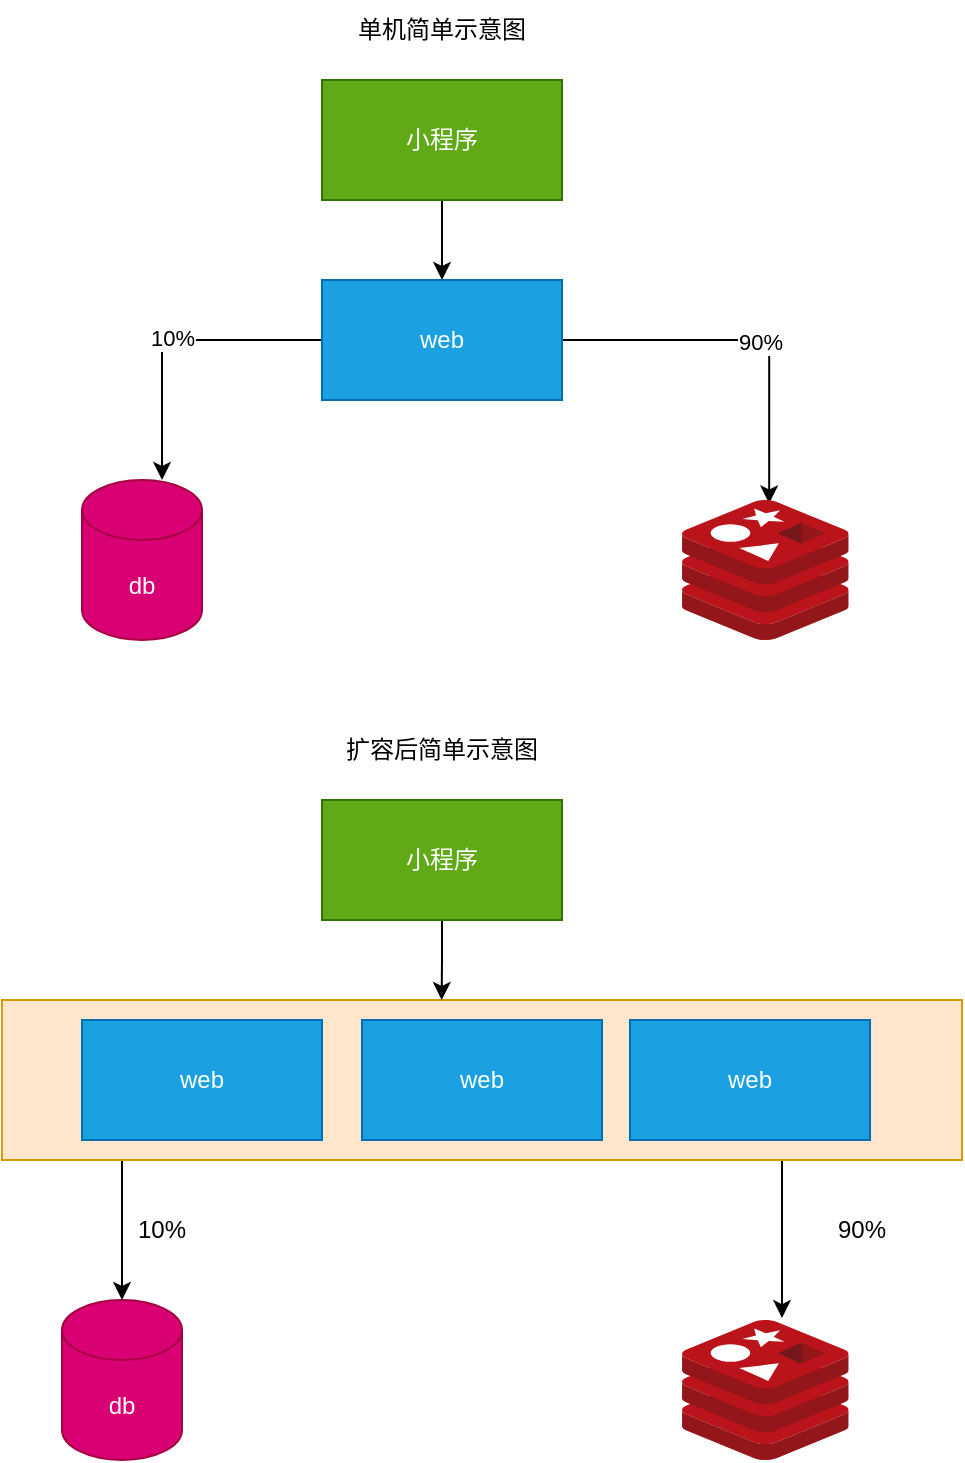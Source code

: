 <mxfile version="16.4.6" type="github">
  <diagram id="REx85cxThE-S5Ls0RKLB" name="Page-1">
    <mxGraphModel dx="1422" dy="762" grid="1" gridSize="10" guides="1" tooltips="1" connect="1" arrows="1" fold="1" page="1" pageScale="1" pageWidth="827" pageHeight="1169" math="0" shadow="0">
      <root>
        <mxCell id="0" />
        <mxCell id="1" parent="0" />
        <mxCell id="8Ab9fepXF7-iKCmWJqEk-32" style="edgeStyle=orthogonalEdgeStyle;rounded=0;orthogonalLoop=1;jettySize=auto;html=1;entryX=0.5;entryY=0;entryDx=0;entryDy=0;entryPerimeter=0;" edge="1" parent="1" source="8Ab9fepXF7-iKCmWJqEk-23" target="8Ab9fepXF7-iKCmWJqEk-21">
          <mxGeometry relative="1" as="geometry">
            <Array as="points">
              <mxPoint x="160" y="600" />
              <mxPoint x="160" y="600" />
            </Array>
          </mxGeometry>
        </mxCell>
        <mxCell id="8Ab9fepXF7-iKCmWJqEk-33" style="edgeStyle=orthogonalEdgeStyle;rounded=0;orthogonalLoop=1;jettySize=auto;html=1;entryX=0.6;entryY=-0.014;entryDx=0;entryDy=0;entryPerimeter=0;" edge="1" parent="1" source="8Ab9fepXF7-iKCmWJqEk-23" target="8Ab9fepXF7-iKCmWJqEk-29">
          <mxGeometry relative="1" as="geometry">
            <Array as="points">
              <mxPoint x="490" y="590" />
              <mxPoint x="490" y="590" />
            </Array>
          </mxGeometry>
        </mxCell>
        <mxCell id="8Ab9fepXF7-iKCmWJqEk-23" value="" style="rounded=0;whiteSpace=wrap;html=1;fillColor=#ffe6cc;strokeColor=#d79b00;" vertex="1" parent="1">
          <mxGeometry x="100" y="500" width="480" height="80" as="geometry" />
        </mxCell>
        <mxCell id="8Ab9fepXF7-iKCmWJqEk-1" value="单机简单示意图" style="text;html=1;strokeColor=none;fillColor=none;align=center;verticalAlign=middle;whiteSpace=wrap;rounded=0;" vertex="1" parent="1">
          <mxGeometry x="270" width="100" height="30" as="geometry" />
        </mxCell>
        <mxCell id="8Ab9fepXF7-iKCmWJqEk-12" style="edgeStyle=orthogonalEdgeStyle;rounded=0;orthogonalLoop=1;jettySize=auto;html=1;entryX=0.5;entryY=0;entryDx=0;entryDy=0;" edge="1" parent="1" source="8Ab9fepXF7-iKCmWJqEk-2" target="8Ab9fepXF7-iKCmWJqEk-3">
          <mxGeometry relative="1" as="geometry" />
        </mxCell>
        <mxCell id="8Ab9fepXF7-iKCmWJqEk-2" value="小程序" style="rounded=0;whiteSpace=wrap;html=1;fillColor=#60a917;strokeColor=#2D7600;fontColor=#ffffff;" vertex="1" parent="1">
          <mxGeometry x="260" y="40" width="120" height="60" as="geometry" />
        </mxCell>
        <mxCell id="8Ab9fepXF7-iKCmWJqEk-8" style="edgeStyle=orthogonalEdgeStyle;rounded=0;orthogonalLoop=1;jettySize=auto;html=1;entryX=0.667;entryY=0;entryDx=0;entryDy=0;entryPerimeter=0;" edge="1" parent="1" source="8Ab9fepXF7-iKCmWJqEk-3" target="8Ab9fepXF7-iKCmWJqEk-6">
          <mxGeometry relative="1" as="geometry" />
        </mxCell>
        <mxCell id="8Ab9fepXF7-iKCmWJqEk-10" value="10%" style="edgeLabel;html=1;align=center;verticalAlign=middle;resizable=0;points=[];" vertex="1" connectable="0" parent="8Ab9fepXF7-iKCmWJqEk-8">
          <mxGeometry y="-1" relative="1" as="geometry">
            <mxPoint as="offset" />
          </mxGeometry>
        </mxCell>
        <mxCell id="8Ab9fepXF7-iKCmWJqEk-9" style="edgeStyle=orthogonalEdgeStyle;rounded=0;orthogonalLoop=1;jettySize=auto;html=1;entryX=0.523;entryY=0.025;entryDx=0;entryDy=0;entryPerimeter=0;" edge="1" parent="1" source="8Ab9fepXF7-iKCmWJqEk-3" target="8Ab9fepXF7-iKCmWJqEk-7">
          <mxGeometry relative="1" as="geometry" />
        </mxCell>
        <mxCell id="8Ab9fepXF7-iKCmWJqEk-11" value="90%" style="edgeLabel;html=1;align=center;verticalAlign=middle;resizable=0;points=[];" vertex="1" connectable="0" parent="8Ab9fepXF7-iKCmWJqEk-9">
          <mxGeometry x="0.061" y="-1" relative="1" as="geometry">
            <mxPoint as="offset" />
          </mxGeometry>
        </mxCell>
        <mxCell id="8Ab9fepXF7-iKCmWJqEk-3" value="web" style="rounded=0;whiteSpace=wrap;html=1;fillColor=#1ba1e2;fontColor=#ffffff;strokeColor=#006EAF;" vertex="1" parent="1">
          <mxGeometry x="260" y="140" width="120" height="60" as="geometry" />
        </mxCell>
        <mxCell id="8Ab9fepXF7-iKCmWJqEk-6" value="db" style="shape=cylinder3;whiteSpace=wrap;html=1;boundedLbl=1;backgroundOutline=1;size=15;fillColor=#d80073;fontColor=#ffffff;strokeColor=#A50040;" vertex="1" parent="1">
          <mxGeometry x="140" y="240" width="60" height="80" as="geometry" />
        </mxCell>
        <mxCell id="8Ab9fepXF7-iKCmWJqEk-7" value="" style="sketch=0;aspect=fixed;html=1;points=[];align=center;image;fontSize=12;image=img/lib/mscae/Cache_Redis_Product.svg;" vertex="1" parent="1">
          <mxGeometry x="440" y="250" width="83.33" height="70" as="geometry" />
        </mxCell>
        <mxCell id="8Ab9fepXF7-iKCmWJqEk-13" value="扩容后简单示意图" style="text;html=1;strokeColor=none;fillColor=none;align=center;verticalAlign=middle;whiteSpace=wrap;rounded=0;" vertex="1" parent="1">
          <mxGeometry x="270" y="360" width="100" height="30" as="geometry" />
        </mxCell>
        <mxCell id="8Ab9fepXF7-iKCmWJqEk-31" style="edgeStyle=orthogonalEdgeStyle;rounded=0;orthogonalLoop=1;jettySize=auto;html=1;entryX=0.458;entryY=0;entryDx=0;entryDy=0;entryPerimeter=0;" edge="1" parent="1" source="8Ab9fepXF7-iKCmWJqEk-15" target="8Ab9fepXF7-iKCmWJqEk-23">
          <mxGeometry relative="1" as="geometry" />
        </mxCell>
        <mxCell id="8Ab9fepXF7-iKCmWJqEk-15" value="小程序" style="rounded=0;whiteSpace=wrap;html=1;fillColor=#60a917;strokeColor=#2D7600;fontColor=#ffffff;" vertex="1" parent="1">
          <mxGeometry x="260" y="400" width="120" height="60" as="geometry" />
        </mxCell>
        <mxCell id="8Ab9fepXF7-iKCmWJqEk-20" value="web" style="rounded=0;whiteSpace=wrap;html=1;fillColor=#1ba1e2;fontColor=#ffffff;strokeColor=#006EAF;" vertex="1" parent="1">
          <mxGeometry x="414" y="510" width="120" height="60" as="geometry" />
        </mxCell>
        <mxCell id="8Ab9fepXF7-iKCmWJqEk-21" value="db" style="shape=cylinder3;whiteSpace=wrap;html=1;boundedLbl=1;backgroundOutline=1;size=15;fillColor=#d80073;fontColor=#ffffff;strokeColor=#A50040;" vertex="1" parent="1">
          <mxGeometry x="130" y="650" width="60" height="80" as="geometry" />
        </mxCell>
        <mxCell id="8Ab9fepXF7-iKCmWJqEk-26" value="web" style="rounded=0;whiteSpace=wrap;html=1;fillColor=#1ba1e2;fontColor=#ffffff;strokeColor=#006EAF;" vertex="1" parent="1">
          <mxGeometry x="140" y="510" width="120" height="60" as="geometry" />
        </mxCell>
        <mxCell id="8Ab9fepXF7-iKCmWJqEk-25" value="web" style="rounded=0;whiteSpace=wrap;html=1;fillColor=#1ba1e2;fontColor=#ffffff;strokeColor=#006EAF;" vertex="1" parent="1">
          <mxGeometry x="280" y="510" width="120" height="60" as="geometry" />
        </mxCell>
        <mxCell id="8Ab9fepXF7-iKCmWJqEk-29" value="" style="sketch=0;aspect=fixed;html=1;points=[];align=center;image;fontSize=12;image=img/lib/mscae/Cache_Redis_Product.svg;" vertex="1" parent="1">
          <mxGeometry x="440" y="660" width="83.33" height="70" as="geometry" />
        </mxCell>
        <mxCell id="8Ab9fepXF7-iKCmWJqEk-34" value="10%" style="text;html=1;strokeColor=none;fillColor=none;align=center;verticalAlign=middle;whiteSpace=wrap;rounded=0;" vertex="1" parent="1">
          <mxGeometry x="150" y="600" width="60" height="30" as="geometry" />
        </mxCell>
        <mxCell id="8Ab9fepXF7-iKCmWJqEk-35" value="90%" style="text;html=1;strokeColor=none;fillColor=none;align=center;verticalAlign=middle;whiteSpace=wrap;rounded=0;" vertex="1" parent="1">
          <mxGeometry x="500" y="600" width="60" height="30" as="geometry" />
        </mxCell>
      </root>
    </mxGraphModel>
  </diagram>
</mxfile>
